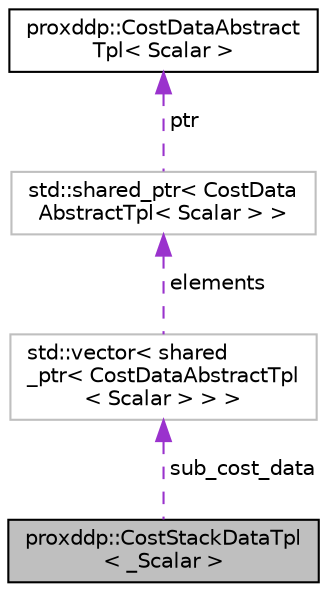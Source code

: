 digraph "proxddp::CostStackDataTpl&lt; _Scalar &gt;"
{
 // LATEX_PDF_SIZE
  bgcolor="transparent";
  edge [fontname="Helvetica",fontsize="10",labelfontname="Helvetica",labelfontsize="10"];
  node [fontname="Helvetica",fontsize="10",shape=record];
  Node1 [label="proxddp::CostStackDataTpl\l\< _Scalar \>",height=0.2,width=0.4,color="black", fillcolor="grey75", style="filled", fontcolor="black",tooltip=" "];
  Node2 -> Node1 [dir="back",color="darkorchid3",fontsize="10",style="dashed",label=" sub_cost_data" ,fontname="Helvetica"];
  Node2 [label="std::vector\< shared\l_ptr\< CostDataAbstractTpl\l\< Scalar \> \> \>",height=0.2,width=0.4,color="grey75",tooltip=" "];
  Node3 -> Node2 [dir="back",color="darkorchid3",fontsize="10",style="dashed",label=" elements" ,fontname="Helvetica"];
  Node3 [label="std::shared_ptr\< CostData\lAbstractTpl\< Scalar \> \>",height=0.2,width=0.4,color="grey75",tooltip=" "];
  Node4 -> Node3 [dir="back",color="darkorchid3",fontsize="10",style="dashed",label=" ptr" ,fontname="Helvetica"];
  Node4 [label="proxddp::CostDataAbstract\lTpl\< Scalar \>",height=0.2,width=0.4,color="black",URL="$structproxddp_1_1CostDataAbstractTpl.html",tooltip=" "];
}
